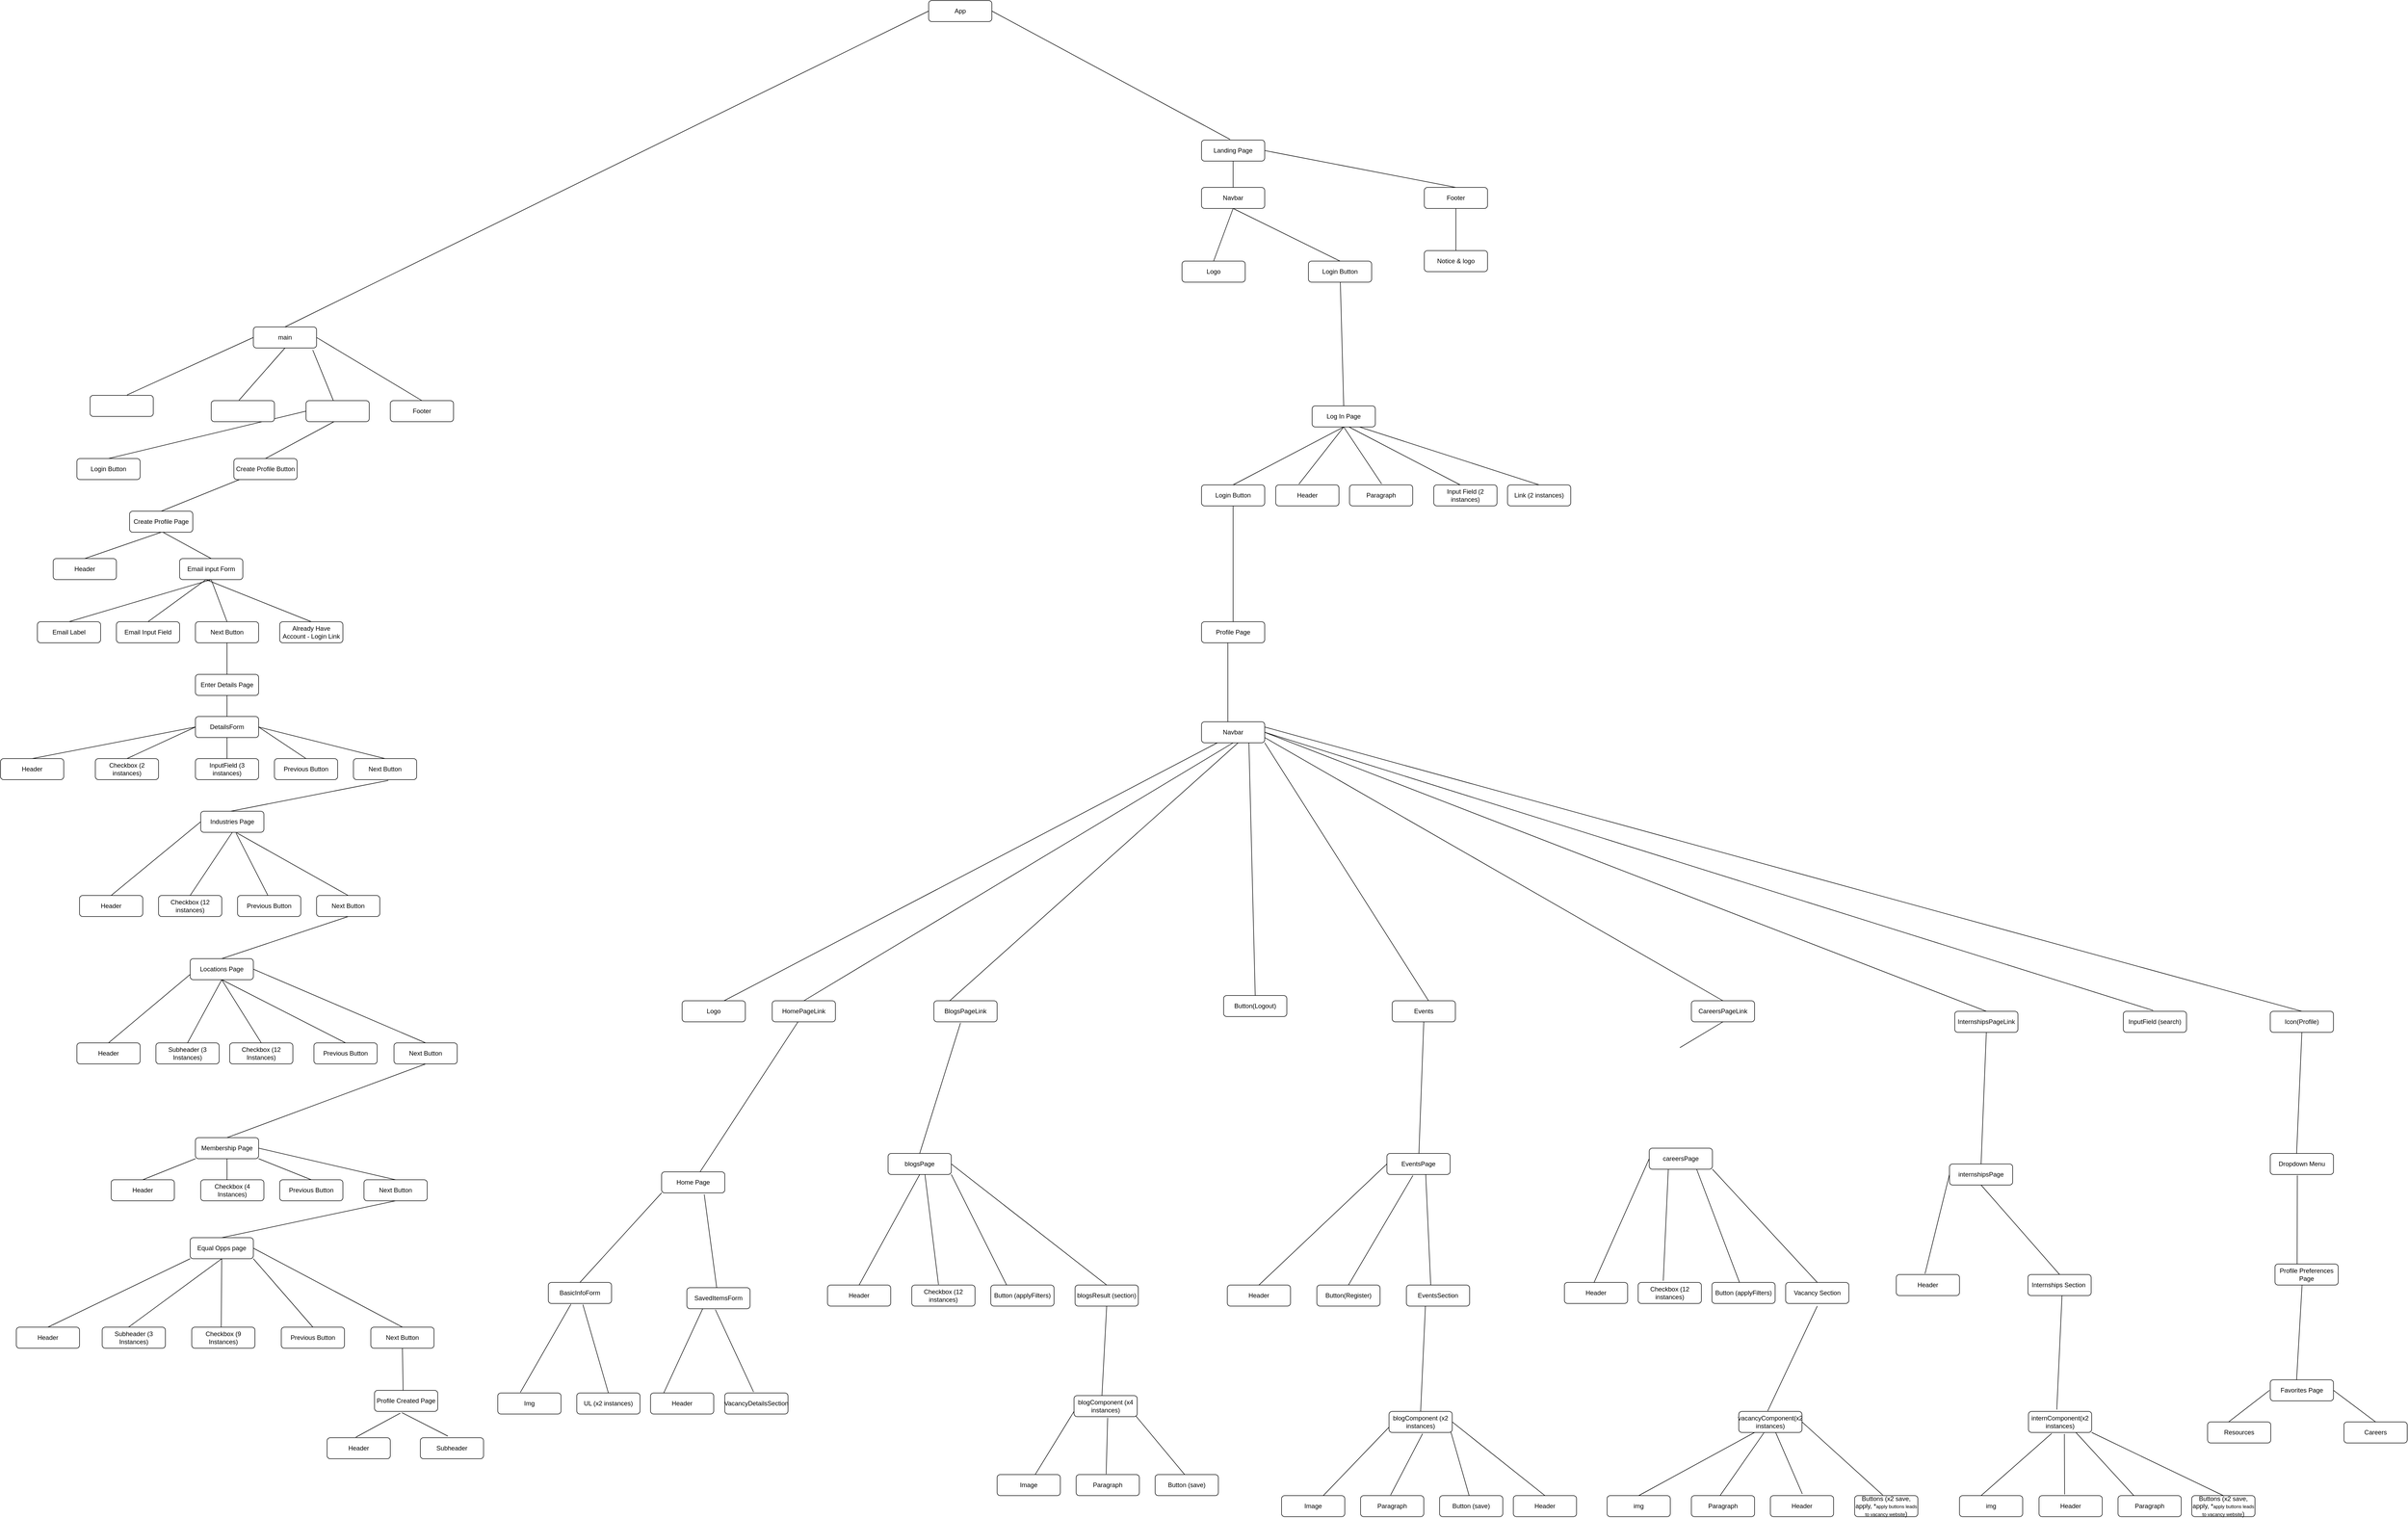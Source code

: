 <mxfile>
    <diagram id="VIl5O7qwyzErXvZalzum" name="Page-1">
        <mxGraphModel dx="9870" dy="5050" grid="1" gridSize="10" guides="1" tooltips="1" connect="1" arrows="1" fold="1" page="1" pageScale="1" pageWidth="4681" pageHeight="3300" math="0" shadow="0">
            <root>
                <mxCell id="0"/>
                <mxCell id="1" parent="0"/>
                <mxCell id="2" value="App" style="rounded=1;whiteSpace=wrap;html=1;" parent="1" vertex="1">
                    <mxGeometry x="1852" y="70" width="120" height="40" as="geometry"/>
                </mxCell>
                <mxCell id="4" value="Landing Page" style="rounded=1;whiteSpace=wrap;html=1;" parent="1" vertex="1">
                    <mxGeometry x="2370" y="335" width="120" height="40" as="geometry"/>
                </mxCell>
                <mxCell id="5" value="Navbar" style="rounded=1;whiteSpace=wrap;html=1;" parent="1" vertex="1">
                    <mxGeometry x="2370" y="425" width="120" height="40" as="geometry"/>
                </mxCell>
                <mxCell id="6" value="Logo" style="rounded=1;whiteSpace=wrap;html=1;" parent="1" vertex="1">
                    <mxGeometry x="2333" y="565" width="120" height="40" as="geometry"/>
                </mxCell>
                <mxCell id="7" value="Login Button" style="rounded=1;whiteSpace=wrap;html=1;" parent="1" vertex="1">
                    <mxGeometry x="2573" y="565" width="120" height="40" as="geometry"/>
                </mxCell>
                <mxCell id="8" value="main" style="rounded=1;whiteSpace=wrap;html=1;" parent="1" vertex="1">
                    <mxGeometry x="570" y="690" width="120" height="40" as="geometry"/>
                </mxCell>
                <mxCell id="13" value="Login Button" style="rounded=1;whiteSpace=wrap;html=1;" parent="1" vertex="1">
                    <mxGeometry x="235" y="940" width="120" height="40" as="geometry"/>
                </mxCell>
                <mxCell id="14" value="Create Profile Button" style="rounded=1;whiteSpace=wrap;html=1;" parent="1" vertex="1">
                    <mxGeometry x="533" y="940" width="120" height="40" as="geometry"/>
                </mxCell>
                <mxCell id="15" value="Footer" style="rounded=1;whiteSpace=wrap;html=1;" parent="1" vertex="1">
                    <mxGeometry x="2793" y="425" width="120" height="40" as="geometry"/>
                </mxCell>
                <mxCell id="16" value="Notice &amp;amp; logo" style="rounded=1;whiteSpace=wrap;html=1;" parent="1" vertex="1">
                    <mxGeometry x="2793" y="545" width="120" height="40" as="geometry"/>
                </mxCell>
                <mxCell id="18" value="Create Profile Page" style="rounded=1;whiteSpace=wrap;html=1;" parent="1" vertex="1">
                    <mxGeometry x="335" y="1040" width="120" height="40" as="geometry"/>
                </mxCell>
                <mxCell id="19" value="Header" style="rounded=1;whiteSpace=wrap;html=1;" parent="1" vertex="1">
                    <mxGeometry x="190" y="1130" width="120" height="40" as="geometry"/>
                </mxCell>
                <mxCell id="20" value="Email input Form" style="rounded=1;whiteSpace=wrap;html=1;" parent="1" vertex="1">
                    <mxGeometry x="430" y="1130" width="120" height="40" as="geometry"/>
                </mxCell>
                <mxCell id="21" value="Email Label" style="rounded=1;whiteSpace=wrap;html=1;" parent="1" vertex="1">
                    <mxGeometry x="160" y="1250" width="120" height="40" as="geometry"/>
                </mxCell>
                <mxCell id="22" value="Email Input Field" style="rounded=1;whiteSpace=wrap;html=1;" parent="1" vertex="1">
                    <mxGeometry x="310" y="1250" width="120" height="40" as="geometry"/>
                </mxCell>
                <mxCell id="23" value="Next Button" style="rounded=1;whiteSpace=wrap;html=1;" parent="1" vertex="1">
                    <mxGeometry x="460" y="1250" width="120" height="40" as="geometry"/>
                </mxCell>
                <mxCell id="24" value="Enter Details Page" style="rounded=1;whiteSpace=wrap;html=1;" parent="1" vertex="1">
                    <mxGeometry x="460" y="1350" width="120" height="40" as="geometry"/>
                </mxCell>
                <mxCell id="25" value="Header" style="rounded=1;whiteSpace=wrap;html=1;" parent="1" vertex="1">
                    <mxGeometry x="90" y="1510" width="120" height="40" as="geometry"/>
                </mxCell>
                <mxCell id="26" value="DetailsForm" style="rounded=1;whiteSpace=wrap;html=1;" parent="1" vertex="1">
                    <mxGeometry x="460" y="1430" width="120" height="40" as="geometry"/>
                </mxCell>
                <mxCell id="28" value="" style="endArrow=none;html=1;entryX=0.5;entryY=1;entryDx=0;entryDy=0;exitX=0.5;exitY=0;exitDx=0;exitDy=0;" parent="1" source="5" target="4" edge="1">
                    <mxGeometry width="50" height="50" relative="1" as="geometry">
                        <mxPoint x="2443" y="455" as="sourcePoint"/>
                        <mxPoint x="2493" y="405" as="targetPoint"/>
                    </mxGeometry>
                </mxCell>
                <mxCell id="29" value="" style="endArrow=none;html=1;entryX=0;entryY=0.5;entryDx=0;entryDy=0;exitX=0.5;exitY=0;exitDx=0;exitDy=0;" parent="1" source="8" target="2" edge="1">
                    <mxGeometry width="50" height="50" relative="1" as="geometry">
                        <mxPoint x="1140" y="1090" as="sourcePoint"/>
                        <mxPoint x="1154" y="900" as="targetPoint"/>
                    </mxGeometry>
                </mxCell>
                <mxCell id="30" value="" style="endArrow=none;html=1;entryX=1;entryY=0.5;entryDx=0;entryDy=0;exitX=0.5;exitY=0;exitDx=0;exitDy=0;" parent="1" source="15" target="4" edge="1">
                    <mxGeometry width="50" height="50" relative="1" as="geometry">
                        <mxPoint x="2453" y="555" as="sourcePoint"/>
                        <mxPoint x="2503" y="505" as="targetPoint"/>
                    </mxGeometry>
                </mxCell>
                <mxCell id="31" value="" style="endArrow=none;html=1;entryX=0;entryY=0.5;entryDx=0;entryDy=0;exitX=0.586;exitY=-0.021;exitDx=0;exitDy=0;exitPerimeter=0;" parent="1" source="128" target="8" edge="1">
                    <mxGeometry width="50" height="50" relative="1" as="geometry">
                        <mxPoint x="497.5" y="840" as="sourcePoint"/>
                        <mxPoint x="1000" y="790" as="targetPoint"/>
                    </mxGeometry>
                </mxCell>
                <mxCell id="32" value="" style="endArrow=none;html=1;entryX=0.5;entryY=1;entryDx=0;entryDy=0;exitX=0.44;exitY=-0.019;exitDx=0;exitDy=0;exitPerimeter=0;" parent="1" source="127" target="8" edge="1">
                    <mxGeometry width="50" height="50" relative="1" as="geometry">
                        <mxPoint x="620.005" y="810" as="sourcePoint"/>
                        <mxPoint x="1000" y="790" as="targetPoint"/>
                    </mxGeometry>
                </mxCell>
                <mxCell id="33" value="" style="endArrow=none;html=1;entryX=0.94;entryY=1.097;entryDx=0;entryDy=0;entryPerimeter=0;" parent="1" source="125" target="8" edge="1">
                    <mxGeometry width="50" height="50" relative="1" as="geometry">
                        <mxPoint x="794.9" y="806.9" as="sourcePoint"/>
                        <mxPoint x="840" y="760" as="targetPoint"/>
                    </mxGeometry>
                </mxCell>
                <mxCell id="34" value="" style="endArrow=none;html=1;entryX=0.5;entryY=1;entryDx=0;entryDy=0;exitX=0.5;exitY=0;exitDx=0;exitDy=0;" parent="1" source="6" target="5" edge="1">
                    <mxGeometry width="50" height="50" relative="1" as="geometry">
                        <mxPoint x="2403" y="715" as="sourcePoint"/>
                        <mxPoint x="2453" y="665" as="targetPoint"/>
                    </mxGeometry>
                </mxCell>
                <mxCell id="36" value="" style="endArrow=none;html=1;entryX=0.5;entryY=1;entryDx=0;entryDy=0;exitX=0.5;exitY=0;exitDx=0;exitDy=0;" parent="1" source="7" target="5" edge="1">
                    <mxGeometry width="50" height="50" relative="1" as="geometry">
                        <mxPoint x="2403" y="715" as="sourcePoint"/>
                        <mxPoint x="2453" y="665" as="targetPoint"/>
                    </mxGeometry>
                </mxCell>
                <mxCell id="37" value="" style="endArrow=none;html=1;exitX=0.5;exitY=1;exitDx=0;exitDy=0;entryX=0.5;entryY=0;entryDx=0;entryDy=0;" parent="1" source="15" target="16" edge="1">
                    <mxGeometry width="50" height="50" relative="1" as="geometry">
                        <mxPoint x="2853" y="605" as="sourcePoint"/>
                        <mxPoint x="2843" y="535" as="targetPoint"/>
                    </mxGeometry>
                </mxCell>
                <mxCell id="39" value="" style="endArrow=none;html=1;exitX=0.5;exitY=0;exitDx=0;exitDy=0;entryX=0;entryY=0.5;entryDx=0;entryDy=0;" parent="1" source="13" target="125" edge="1">
                    <mxGeometry width="50" height="50" relative="1" as="geometry">
                        <mxPoint x="650" y="980" as="sourcePoint"/>
                        <mxPoint x="773" y="830" as="targetPoint"/>
                    </mxGeometry>
                </mxCell>
                <mxCell id="40" value="" style="endArrow=none;html=1;exitX=0.5;exitY=0;exitDx=0;exitDy=0;entryX=0.442;entryY=1;entryDx=0;entryDy=0;entryPerimeter=0;" parent="1" source="14" target="125" edge="1">
                    <mxGeometry width="50" height="50" relative="1" as="geometry">
                        <mxPoint x="650" y="980" as="sourcePoint"/>
                        <mxPoint x="823" y="880" as="targetPoint"/>
                    </mxGeometry>
                </mxCell>
                <mxCell id="41" value="" style="endArrow=none;html=1;exitX=0.5;exitY=0;exitDx=0;exitDy=0;" parent="1" source="18" target="14" edge="1">
                    <mxGeometry width="50" height="50" relative="1" as="geometry">
                        <mxPoint x="470" y="1140" as="sourcePoint"/>
                        <mxPoint x="520" y="1090" as="targetPoint"/>
                    </mxGeometry>
                </mxCell>
                <mxCell id="42" value="" style="endArrow=none;html=1;exitX=0.5;exitY=0;exitDx=0;exitDy=0;entryX=0.5;entryY=1;entryDx=0;entryDy=0;" parent="1" source="19" target="18" edge="1">
                    <mxGeometry width="50" height="50" relative="1" as="geometry">
                        <mxPoint x="340" y="1110" as="sourcePoint"/>
                        <mxPoint x="390" y="1060" as="targetPoint"/>
                    </mxGeometry>
                </mxCell>
                <mxCell id="43" value="" style="endArrow=none;html=1;exitX=0.5;exitY=0;exitDx=0;exitDy=0;entryX=0.529;entryY=1.002;entryDx=0;entryDy=0;entryPerimeter=0;" parent="1" source="20" target="18" edge="1">
                    <mxGeometry width="50" height="50" relative="1" as="geometry">
                        <mxPoint x="340" y="1110" as="sourcePoint"/>
                        <mxPoint x="350" y="1060" as="targetPoint"/>
                    </mxGeometry>
                </mxCell>
                <mxCell id="44" value="" style="endArrow=none;html=1;exitX=0.5;exitY=0;exitDx=0;exitDy=0;entryX=0.5;entryY=1;entryDx=0;entryDy=0;" parent="1" source="21" target="20" edge="1">
                    <mxGeometry width="50" height="50" relative="1" as="geometry">
                        <mxPoint x="360" y="1280" as="sourcePoint"/>
                        <mxPoint x="410" y="1230" as="targetPoint"/>
                    </mxGeometry>
                </mxCell>
                <mxCell id="45" value="" style="endArrow=none;html=1;exitX=0.5;exitY=0;exitDx=0;exitDy=0;" parent="1" source="22" edge="1">
                    <mxGeometry width="50" height="50" relative="1" as="geometry">
                        <mxPoint x="360" y="1280" as="sourcePoint"/>
                        <mxPoint x="480" y="1170" as="targetPoint"/>
                    </mxGeometry>
                </mxCell>
                <mxCell id="46" value="" style="endArrow=none;html=1;entryX=0.5;entryY=1;entryDx=0;entryDy=0;exitX=0.5;exitY=0;exitDx=0;exitDy=0;" parent="1" source="23" target="20" edge="1">
                    <mxGeometry width="50" height="50" relative="1" as="geometry">
                        <mxPoint x="360" y="1280" as="sourcePoint"/>
                        <mxPoint x="410" y="1230" as="targetPoint"/>
                    </mxGeometry>
                </mxCell>
                <mxCell id="47" value="Already Have Account - Login Link" style="rounded=1;whiteSpace=wrap;html=1;" parent="1" vertex="1">
                    <mxGeometry x="620" y="1250" width="120" height="40" as="geometry"/>
                </mxCell>
                <mxCell id="48" value="" style="endArrow=none;html=1;entryX=0.5;entryY=0;entryDx=0;entryDy=0;" parent="1" target="47" edge="1">
                    <mxGeometry width="50" height="50" relative="1" as="geometry">
                        <mxPoint x="480" y="1170" as="sourcePoint"/>
                        <mxPoint x="590" y="1240" as="targetPoint"/>
                    </mxGeometry>
                </mxCell>
                <mxCell id="49" value="" style="endArrow=none;html=1;exitX=0.5;exitY=1;exitDx=0;exitDy=0;" parent="1" source="23" target="24" edge="1">
                    <mxGeometry width="50" height="50" relative="1" as="geometry">
                        <mxPoint x="500" y="1280" as="sourcePoint"/>
                        <mxPoint x="550" y="1230" as="targetPoint"/>
                    </mxGeometry>
                </mxCell>
                <mxCell id="50" value="" style="endArrow=none;html=1;exitX=0.5;exitY=1;exitDx=0;exitDy=0;" parent="1" source="24" target="26" edge="1">
                    <mxGeometry width="50" height="50" relative="1" as="geometry">
                        <mxPoint x="530" y="1360" as="sourcePoint"/>
                        <mxPoint x="580" y="1310" as="targetPoint"/>
                    </mxGeometry>
                </mxCell>
                <mxCell id="51" value="" style="endArrow=none;html=1;exitX=0.5;exitY=0;exitDx=0;exitDy=0;entryX=0;entryY=0.5;entryDx=0;entryDy=0;" parent="1" source="25" target="26" edge="1">
                    <mxGeometry width="50" height="50" relative="1" as="geometry">
                        <mxPoint x="390" y="1420" as="sourcePoint"/>
                        <mxPoint x="440" y="1370" as="targetPoint"/>
                    </mxGeometry>
                </mxCell>
                <mxCell id="53" value="InputField (3 instances)" style="rounded=1;whiteSpace=wrap;html=1;" parent="1" vertex="1">
                    <mxGeometry x="460" y="1510" width="120" height="40" as="geometry"/>
                </mxCell>
                <mxCell id="54" value="Checkbox (2 instances)" style="rounded=1;whiteSpace=wrap;html=1;" parent="1" vertex="1">
                    <mxGeometry x="270" y="1510" width="120" height="40" as="geometry"/>
                </mxCell>
                <mxCell id="55" value="Previous Button" style="rounded=1;whiteSpace=wrap;html=1;" parent="1" vertex="1">
                    <mxGeometry x="610" y="1510" width="120" height="40" as="geometry"/>
                </mxCell>
                <mxCell id="56" value="Next Button" style="rounded=1;whiteSpace=wrap;html=1;" parent="1" vertex="1">
                    <mxGeometry x="760" y="1510" width="120" height="40" as="geometry"/>
                </mxCell>
                <mxCell id="57" value="" style="endArrow=none;html=1;exitX=0.5;exitY=0;exitDx=0;exitDy=0;entryX=0;entryY=0.5;entryDx=0;entryDy=0;" parent="1" source="54" target="26" edge="1">
                    <mxGeometry width="50" height="50" relative="1" as="geometry">
                        <mxPoint x="460" y="1490" as="sourcePoint"/>
                        <mxPoint x="510" y="1440" as="targetPoint"/>
                    </mxGeometry>
                </mxCell>
                <mxCell id="58" value="" style="endArrow=none;html=1;entryX=0.5;entryY=1;entryDx=0;entryDy=0;" parent="1" source="53" target="26" edge="1">
                    <mxGeometry width="50" height="50" relative="1" as="geometry">
                        <mxPoint x="460" y="1490" as="sourcePoint"/>
                        <mxPoint x="510" y="1440" as="targetPoint"/>
                    </mxGeometry>
                </mxCell>
                <mxCell id="60" value="" style="endArrow=none;html=1;exitX=1;exitY=0.5;exitDx=0;exitDy=0;entryX=0.5;entryY=0;entryDx=0;entryDy=0;" parent="1" source="26" target="55" edge="1">
                    <mxGeometry width="50" height="50" relative="1" as="geometry">
                        <mxPoint x="650" y="1440" as="sourcePoint"/>
                        <mxPoint x="700" y="1390" as="targetPoint"/>
                    </mxGeometry>
                </mxCell>
                <mxCell id="61" value="" style="endArrow=none;html=1;exitX=1;exitY=0.5;exitDx=0;exitDy=0;entryX=0.5;entryY=0;entryDx=0;entryDy=0;" parent="1" source="26" target="56" edge="1">
                    <mxGeometry width="50" height="50" relative="1" as="geometry">
                        <mxPoint x="650" y="1440" as="sourcePoint"/>
                        <mxPoint x="700" y="1390" as="targetPoint"/>
                    </mxGeometry>
                </mxCell>
                <mxCell id="63" value="Industries Page" style="rounded=1;whiteSpace=wrap;html=1;" parent="1" vertex="1">
                    <mxGeometry x="470" y="1610" width="120" height="40" as="geometry"/>
                </mxCell>
                <mxCell id="64" value="Checkbox (12 instances)" style="rounded=1;whiteSpace=wrap;html=1;" parent="1" vertex="1">
                    <mxGeometry x="390" y="1770" width="120" height="40" as="geometry"/>
                </mxCell>
                <mxCell id="65" value="Next Button" style="rounded=1;whiteSpace=wrap;html=1;" parent="1" vertex="1">
                    <mxGeometry x="690" y="1770" width="120" height="40" as="geometry"/>
                </mxCell>
                <mxCell id="66" value="Previous Button" style="rounded=1;whiteSpace=wrap;html=1;" parent="1" vertex="1">
                    <mxGeometry x="540" y="1770" width="120" height="40" as="geometry"/>
                </mxCell>
                <mxCell id="67" value="" style="endArrow=none;html=1;entryX=0.551;entryY=1.037;entryDx=0;entryDy=0;entryPerimeter=0;exitX=0.474;exitY=-0.001;exitDx=0;exitDy=0;exitPerimeter=0;" parent="1" source="63" target="56" edge="1">
                    <mxGeometry width="50" height="50" relative="1" as="geometry">
                        <mxPoint x="826" y="1640" as="sourcePoint"/>
                        <mxPoint x="780" y="1570" as="targetPoint"/>
                    </mxGeometry>
                </mxCell>
                <mxCell id="68" value="" style="endArrow=none;html=1;exitX=0.5;exitY=0;exitDx=0;exitDy=0;entryX=0.5;entryY=1;entryDx=0;entryDy=0;" parent="1" source="64" target="63" edge="1">
                    <mxGeometry width="50" height="50" relative="1" as="geometry">
                        <mxPoint x="760" y="1630" as="sourcePoint"/>
                        <mxPoint x="810" y="1580" as="targetPoint"/>
                    </mxGeometry>
                </mxCell>
                <mxCell id="69" value="" style="endArrow=none;html=1;exitX=0.478;exitY=-0.012;exitDx=0;exitDy=0;exitPerimeter=0;entryX=0.557;entryY=1.02;entryDx=0;entryDy=0;entryPerimeter=0;" parent="1" source="66" target="63" edge="1">
                    <mxGeometry width="50" height="50" relative="1" as="geometry">
                        <mxPoint x="840" y="1710" as="sourcePoint"/>
                        <mxPoint x="890" y="1660" as="targetPoint"/>
                    </mxGeometry>
                </mxCell>
                <mxCell id="70" value="" style="endArrow=none;html=1;entryX=0.569;entryY=1.023;entryDx=0;entryDy=0;exitX=0.5;exitY=0;exitDx=0;exitDy=0;entryPerimeter=0;" parent="1" source="65" target="63" edge="1">
                    <mxGeometry width="50" height="50" relative="1" as="geometry">
                        <mxPoint x="840" y="1710" as="sourcePoint"/>
                        <mxPoint x="890" y="1660" as="targetPoint"/>
                    </mxGeometry>
                </mxCell>
                <mxCell id="71" value="Header" style="rounded=1;whiteSpace=wrap;html=1;" parent="1" vertex="1">
                    <mxGeometry x="240" y="1770" width="120" height="40" as="geometry"/>
                </mxCell>
                <mxCell id="72" value="" style="endArrow=none;html=1;exitX=0.5;exitY=0;exitDx=0;exitDy=0;entryX=0;entryY=0.5;entryDx=0;entryDy=0;" parent="1" source="71" target="63" edge="1">
                    <mxGeometry width="50" height="50" relative="1" as="geometry">
                        <mxPoint x="630" y="1800" as="sourcePoint"/>
                        <mxPoint x="680" y="1750" as="targetPoint"/>
                    </mxGeometry>
                </mxCell>
                <mxCell id="73" value="Header" style="rounded=1;whiteSpace=wrap;html=1;" parent="1" vertex="1">
                    <mxGeometry x="235" y="2050" width="120" height="40" as="geometry"/>
                </mxCell>
                <mxCell id="74" value="Subheader (3 Instances)" style="rounded=1;whiteSpace=wrap;html=1;" parent="1" vertex="1">
                    <mxGeometry x="385" y="2050" width="120" height="40" as="geometry"/>
                </mxCell>
                <mxCell id="75" value="Checkbox (12 Instances)" style="rounded=1;whiteSpace=wrap;html=1;" parent="1" vertex="1">
                    <mxGeometry x="525" y="2050" width="120" height="40" as="geometry"/>
                </mxCell>
                <mxCell id="77" value="Previous Button" style="rounded=1;whiteSpace=wrap;html=1;" parent="1" vertex="1">
                    <mxGeometry x="685" y="2050" width="120" height="40" as="geometry"/>
                </mxCell>
                <mxCell id="78" value="Next Button" style="rounded=1;whiteSpace=wrap;html=1;" parent="1" vertex="1">
                    <mxGeometry x="837" y="2050" width="120" height="40" as="geometry"/>
                </mxCell>
                <mxCell id="79" value="" style="endArrow=none;html=1;entryX=0;entryY=0.75;entryDx=0;entryDy=0;exitX=0.5;exitY=0;exitDx=0;exitDy=0;" parent="1" source="73" target="84" edge="1">
                    <mxGeometry width="50" height="50" relative="1" as="geometry">
                        <mxPoint x="655" y="1870" as="sourcePoint"/>
                        <mxPoint x="705" y="1820" as="targetPoint"/>
                    </mxGeometry>
                </mxCell>
                <mxCell id="84" value="Locations Page" style="rounded=1;whiteSpace=wrap;html=1;" parent="1" vertex="1">
                    <mxGeometry x="450" y="1890" width="120" height="40" as="geometry"/>
                </mxCell>
                <mxCell id="86" value="" style="endArrow=none;html=1;entryX=0.5;entryY=1;entryDx=0;entryDy=0;exitX=0.5;exitY=0;exitDx=0;exitDy=0;" parent="1" source="84" target="65" edge="1">
                    <mxGeometry width="50" height="50" relative="1" as="geometry">
                        <mxPoint x="600" y="1760" as="sourcePoint"/>
                        <mxPoint x="650" y="1710" as="targetPoint"/>
                    </mxGeometry>
                </mxCell>
                <mxCell id="87" value="" style="endArrow=none;html=1;entryX=0.5;entryY=1;entryDx=0;entryDy=0;exitX=0.5;exitY=0;exitDx=0;exitDy=0;" parent="1" source="74" target="84" edge="1">
                    <mxGeometry width="50" height="50" relative="1" as="geometry">
                        <mxPoint x="460" y="2040" as="sourcePoint"/>
                        <mxPoint x="510" y="1990" as="targetPoint"/>
                    </mxGeometry>
                </mxCell>
                <mxCell id="88" value="" style="endArrow=none;html=1;entryX=0.5;entryY=1;entryDx=0;entryDy=0;exitX=0.5;exitY=0;exitDx=0;exitDy=0;" parent="1" source="75" target="84" edge="1">
                    <mxGeometry width="50" height="50" relative="1" as="geometry">
                        <mxPoint x="460" y="2040" as="sourcePoint"/>
                        <mxPoint x="510" y="1990" as="targetPoint"/>
                    </mxGeometry>
                </mxCell>
                <mxCell id="89" value="" style="endArrow=none;html=1;entryX=0.5;entryY=1;entryDx=0;entryDy=0;exitX=0.5;exitY=0;exitDx=0;exitDy=0;" parent="1" source="77" target="84" edge="1">
                    <mxGeometry width="50" height="50" relative="1" as="geometry">
                        <mxPoint x="660" y="2030" as="sourcePoint"/>
                        <mxPoint x="710" y="1980" as="targetPoint"/>
                    </mxGeometry>
                </mxCell>
                <mxCell id="90" value="" style="endArrow=none;html=1;entryX=1;entryY=0.5;entryDx=0;entryDy=0;exitX=0.5;exitY=0;exitDx=0;exitDy=0;" parent="1" source="78" target="84" edge="1">
                    <mxGeometry width="50" height="50" relative="1" as="geometry">
                        <mxPoint x="660" y="2030" as="sourcePoint"/>
                        <mxPoint x="710" y="1980" as="targetPoint"/>
                    </mxGeometry>
                </mxCell>
                <mxCell id="91" value="Membership Page" style="rounded=1;whiteSpace=wrap;html=1;" parent="1" vertex="1">
                    <mxGeometry x="460" y="2230" width="120" height="40" as="geometry"/>
                </mxCell>
                <mxCell id="92" value="Header" style="rounded=1;whiteSpace=wrap;html=1;" parent="1" vertex="1">
                    <mxGeometry x="300" y="2310" width="120" height="40" as="geometry"/>
                </mxCell>
                <mxCell id="93" value="Checkbox (4 Instances)" style="rounded=1;whiteSpace=wrap;html=1;" parent="1" vertex="1">
                    <mxGeometry x="470" y="2310" width="120" height="40" as="geometry"/>
                </mxCell>
                <mxCell id="94" value="Next Button" style="rounded=1;whiteSpace=wrap;html=1;" parent="1" vertex="1">
                    <mxGeometry x="780" y="2310" width="120" height="40" as="geometry"/>
                </mxCell>
                <mxCell id="95" value="Previous Button" style="rounded=1;whiteSpace=wrap;html=1;" parent="1" vertex="1">
                    <mxGeometry x="620" y="2310" width="120" height="40" as="geometry"/>
                </mxCell>
                <mxCell id="96" value="" style="endArrow=none;html=1;entryX=0.5;entryY=1;entryDx=0;entryDy=0;exitX=0.5;exitY=0;exitDx=0;exitDy=0;" parent="1" source="91" target="78" edge="1">
                    <mxGeometry width="50" height="50" relative="1" as="geometry">
                        <mxPoint x="450" y="2190" as="sourcePoint"/>
                        <mxPoint x="500" y="2140" as="targetPoint"/>
                    </mxGeometry>
                </mxCell>
                <mxCell id="97" value="" style="endArrow=none;html=1;entryX=0.5;entryY=0;entryDx=0;entryDy=0;exitX=0;exitY=1;exitDx=0;exitDy=0;" parent="1" source="91" target="92" edge="1">
                    <mxGeometry width="50" height="50" relative="1" as="geometry">
                        <mxPoint x="510" y="2250" as="sourcePoint"/>
                        <mxPoint x="560" y="2200" as="targetPoint"/>
                    </mxGeometry>
                </mxCell>
                <mxCell id="98" value="" style="endArrow=none;html=1;entryX=0.417;entryY=0;entryDx=0;entryDy=0;exitX=0.5;exitY=1;exitDx=0;exitDy=0;entryPerimeter=0;" parent="1" source="91" target="93" edge="1">
                    <mxGeometry width="50" height="50" relative="1" as="geometry">
                        <mxPoint x="510" y="2250" as="sourcePoint"/>
                        <mxPoint x="560" y="2200" as="targetPoint"/>
                    </mxGeometry>
                </mxCell>
                <mxCell id="99" value="" style="endArrow=none;html=1;entryX=1;entryY=1;entryDx=0;entryDy=0;exitX=0.5;exitY=0;exitDx=0;exitDy=0;" parent="1" source="95" target="91" edge="1">
                    <mxGeometry width="50" height="50" relative="1" as="geometry">
                        <mxPoint x="590" y="2320" as="sourcePoint"/>
                        <mxPoint x="640" y="2270" as="targetPoint"/>
                    </mxGeometry>
                </mxCell>
                <mxCell id="100" value="" style="endArrow=none;html=1;entryX=1;entryY=0.5;entryDx=0;entryDy=0;exitX=0.5;exitY=0;exitDx=0;exitDy=0;" parent="1" source="94" target="91" edge="1">
                    <mxGeometry width="50" height="50" relative="1" as="geometry">
                        <mxPoint x="730" y="2330" as="sourcePoint"/>
                        <mxPoint x="780" y="2280" as="targetPoint"/>
                    </mxGeometry>
                </mxCell>
                <mxCell id="101" value="Equal Opps page" style="rounded=1;whiteSpace=wrap;html=1;" parent="1" vertex="1">
                    <mxGeometry x="450" y="2420" width="120" height="40" as="geometry"/>
                </mxCell>
                <mxCell id="102" value="Header" style="rounded=1;whiteSpace=wrap;html=1;" parent="1" vertex="1">
                    <mxGeometry x="120" y="2590" width="120" height="40" as="geometry"/>
                </mxCell>
                <mxCell id="103" value="Subheader (3 Instances)" style="rounded=1;whiteSpace=wrap;html=1;" parent="1" vertex="1">
                    <mxGeometry x="283" y="2590" width="120" height="40" as="geometry"/>
                </mxCell>
                <mxCell id="104" value="Checkbox (9 Instances)" style="rounded=1;whiteSpace=wrap;html=1;" parent="1" vertex="1">
                    <mxGeometry x="453" y="2590" width="120" height="40" as="geometry"/>
                </mxCell>
                <mxCell id="105" value="Previous Button" style="rounded=1;whiteSpace=wrap;html=1;" parent="1" vertex="1">
                    <mxGeometry x="623" y="2590" width="120" height="40" as="geometry"/>
                </mxCell>
                <mxCell id="106" value="Next Button" style="rounded=1;whiteSpace=wrap;html=1;" parent="1" vertex="1">
                    <mxGeometry x="793" y="2590" width="120" height="40" as="geometry"/>
                </mxCell>
                <mxCell id="107" value="" style="endArrow=none;html=1;entryX=0.5;entryY=1;entryDx=0;entryDy=0;exitX=0.5;exitY=0;exitDx=0;exitDy=0;" parent="1" source="101" target="94" edge="1">
                    <mxGeometry width="50" height="50" relative="1" as="geometry">
                        <mxPoint x="550" y="2450" as="sourcePoint"/>
                        <mxPoint x="600" y="2400" as="targetPoint"/>
                    </mxGeometry>
                </mxCell>
                <mxCell id="108" value="" style="endArrow=none;html=1;exitX=0;exitY=1;exitDx=0;exitDy=0;entryX=0.5;entryY=0;entryDx=0;entryDy=0;" parent="1" source="101" target="102" edge="1">
                    <mxGeometry width="50" height="50" relative="1" as="geometry">
                        <mxPoint x="550" y="2450" as="sourcePoint"/>
                        <mxPoint x="600" y="2400" as="targetPoint"/>
                    </mxGeometry>
                </mxCell>
                <mxCell id="109" value="" style="endArrow=none;html=1;exitX=0.5;exitY=1;exitDx=0;exitDy=0;entryX=0.417;entryY=0;entryDx=0;entryDy=0;entryPerimeter=0;" parent="1" source="101" target="103" edge="1">
                    <mxGeometry width="50" height="50" relative="1" as="geometry">
                        <mxPoint x="550" y="2450" as="sourcePoint"/>
                        <mxPoint x="510" y="2510" as="targetPoint"/>
                    </mxGeometry>
                </mxCell>
                <mxCell id="110" value="" style="endArrow=none;html=1;exitX=0.467;exitY=-0.004;exitDx=0;exitDy=0;exitPerimeter=0;" parent="1" source="104" target="101" edge="1">
                    <mxGeometry width="50" height="50" relative="1" as="geometry">
                        <mxPoint x="630" y="2510" as="sourcePoint"/>
                        <mxPoint x="680" y="2460" as="targetPoint"/>
                    </mxGeometry>
                </mxCell>
                <mxCell id="111" value="" style="endArrow=none;html=1;entryX=1;entryY=1;entryDx=0;entryDy=0;exitX=0.5;exitY=0;exitDx=0;exitDy=0;" parent="1" source="105" target="101" edge="1">
                    <mxGeometry width="50" height="50" relative="1" as="geometry">
                        <mxPoint x="630" y="2510" as="sourcePoint"/>
                        <mxPoint x="680" y="2460" as="targetPoint"/>
                    </mxGeometry>
                </mxCell>
                <mxCell id="112" value="" style="endArrow=none;html=1;exitX=1;exitY=0.5;exitDx=0;exitDy=0;entryX=0.5;entryY=0;entryDx=0;entryDy=0;" parent="1" source="101" target="106" edge="1">
                    <mxGeometry width="50" height="50" relative="1" as="geometry">
                        <mxPoint x="740" y="2450" as="sourcePoint"/>
                        <mxPoint x="790" y="2400" as="targetPoint"/>
                    </mxGeometry>
                </mxCell>
                <mxCell id="114" value="Profile Created Page" style="rounded=1;whiteSpace=wrap;html=1;" parent="1" vertex="1">
                    <mxGeometry x="800" y="2710" width="120" height="40" as="geometry"/>
                </mxCell>
                <mxCell id="115" value="" style="endArrow=none;html=1;entryX=0.5;entryY=1;entryDx=0;entryDy=0;exitX=0.452;exitY=0.004;exitDx=0;exitDy=0;exitPerimeter=0;" parent="1" source="114" target="106" edge="1">
                    <mxGeometry width="50" height="50" relative="1" as="geometry">
                        <mxPoint x="760" y="2690" as="sourcePoint"/>
                        <mxPoint x="810" y="2640" as="targetPoint"/>
                    </mxGeometry>
                </mxCell>
                <mxCell id="116" value="Header" style="rounded=1;whiteSpace=wrap;html=1;" parent="1" vertex="1">
                    <mxGeometry x="710" y="2800" width="120" height="40" as="geometry"/>
                </mxCell>
                <mxCell id="117" value="Subheader" style="rounded=1;whiteSpace=wrap;html=1;" parent="1" vertex="1">
                    <mxGeometry x="887" y="2800" width="120" height="40" as="geometry"/>
                </mxCell>
                <mxCell id="118" value="" style="endArrow=none;html=1;entryX=0.455;entryY=-0.025;entryDx=0;entryDy=0;entryPerimeter=0;exitX=0.408;exitY=1.083;exitDx=0;exitDy=0;exitPerimeter=0;" parent="1" source="114" target="116" edge="1">
                    <mxGeometry width="50" height="50" relative="1" as="geometry">
                        <mxPoint x="840" y="2760" as="sourcePoint"/>
                        <mxPoint x="890" y="2710" as="targetPoint"/>
                    </mxGeometry>
                </mxCell>
                <mxCell id="120" value="" style="endArrow=none;html=1;entryX=0.436;entryY=-0.075;entryDx=0;entryDy=0;entryPerimeter=0;exitX=0.433;exitY=1.058;exitDx=0;exitDy=0;exitPerimeter=0;" parent="1" source="114" target="117" edge="1">
                    <mxGeometry width="50" height="50" relative="1" as="geometry">
                        <mxPoint x="840" y="2760" as="sourcePoint"/>
                        <mxPoint x="890" y="2710" as="targetPoint"/>
                    </mxGeometry>
                </mxCell>
                <mxCell id="125" value="&lt;span style=&quot;color: rgb(255, 255, 255);&quot;&gt;Call to Action Buttons&lt;/span&gt;" style="rounded=1;whiteSpace=wrap;html=1;" parent="1" vertex="1">
                    <mxGeometry x="670" y="830" width="120" height="40" as="geometry"/>
                </mxCell>
                <mxCell id="127" value="&lt;span style=&quot;color: rgb(255, 255, 255);&quot;&gt;Subheader&lt;/span&gt;" style="rounded=1;whiteSpace=wrap;html=1;" parent="1" vertex="1">
                    <mxGeometry x="490" y="830" width="120" height="40" as="geometry"/>
                </mxCell>
                <mxCell id="128" value="&lt;span style=&quot;color: rgb(255, 255, 255);&quot;&gt;Header&lt;/span&gt;" style="rounded=1;whiteSpace=wrap;html=1;" parent="1" vertex="1">
                    <mxGeometry x="260" y="820" width="120" height="40" as="geometry"/>
                </mxCell>
                <mxCell id="130" value="Footer" style="rounded=1;whiteSpace=wrap;html=1;" parent="1" vertex="1">
                    <mxGeometry x="830" y="830" width="120" height="40" as="geometry"/>
                </mxCell>
                <mxCell id="131" value="" style="endArrow=none;html=1;exitX=1;exitY=0.5;exitDx=0;exitDy=0;entryX=0.5;entryY=0;entryDx=0;entryDy=0;" parent="1" source="8" target="130" edge="1">
                    <mxGeometry width="50" height="50" relative="1" as="geometry">
                        <mxPoint x="850" y="920" as="sourcePoint"/>
                        <mxPoint x="900" y="870" as="targetPoint"/>
                    </mxGeometry>
                </mxCell>
                <mxCell id="132" value="Log In Page" style="rounded=1;whiteSpace=wrap;html=1;" parent="1" vertex="1">
                    <mxGeometry x="2580" y="840" width="120" height="40" as="geometry"/>
                </mxCell>
                <mxCell id="133" value="Header" style="rounded=1;whiteSpace=wrap;html=1;" parent="1" vertex="1">
                    <mxGeometry x="2511" y="990" width="120" height="40" as="geometry"/>
                </mxCell>
                <mxCell id="134" value="" style="endArrow=none;html=1;exitX=0.367;exitY=-0.038;exitDx=0;exitDy=0;exitPerimeter=0;entryX=0.5;entryY=1;entryDx=0;entryDy=0;" parent="1" source="133" target="132" edge="1">
                    <mxGeometry width="50" height="50" relative="1" as="geometry">
                        <mxPoint x="2590" y="970" as="sourcePoint"/>
                        <mxPoint x="2640" y="920" as="targetPoint"/>
                    </mxGeometry>
                </mxCell>
                <mxCell id="135" value="Input Field (2 instances)" style="rounded=1;whiteSpace=wrap;html=1;" parent="1" vertex="1">
                    <mxGeometry x="2811" y="990" width="120" height="40" as="geometry"/>
                </mxCell>
                <mxCell id="136" value="" style="endArrow=none;html=1;exitX=0.583;exitY=1;exitDx=0;exitDy=0;exitPerimeter=0;entryX=0.417;entryY=0;entryDx=0;entryDy=0;entryPerimeter=0;" parent="1" source="132" target="135" edge="1">
                    <mxGeometry width="50" height="50" relative="1" as="geometry">
                        <mxPoint x="2590" y="970" as="sourcePoint"/>
                        <mxPoint x="2640" y="920" as="targetPoint"/>
                    </mxGeometry>
                </mxCell>
                <mxCell id="137" value="" style="endArrow=none;html=1;entryX=0.5;entryY=0;entryDx=0;entryDy=0;" parent="1" source="7" target="132" edge="1">
                    <mxGeometry width="50" height="50" relative="1" as="geometry">
                        <mxPoint x="2060" y="1320" as="sourcePoint"/>
                        <mxPoint x="2060" y="1200" as="targetPoint"/>
                    </mxGeometry>
                </mxCell>
                <mxCell id="138" value="Link (2 instances)" style="rounded=1;whiteSpace=wrap;html=1;" parent="1" vertex="1">
                    <mxGeometry x="2951" y="990" width="120" height="40" as="geometry"/>
                </mxCell>
                <mxCell id="139" value="" style="endArrow=none;html=1;exitX=0.75;exitY=1;exitDx=0;exitDy=0;entryX=0.5;entryY=0;entryDx=0;entryDy=0;" parent="1" source="132" target="138" edge="1">
                    <mxGeometry width="50" height="50" relative="1" as="geometry">
                        <mxPoint x="2830" y="1170" as="sourcePoint"/>
                        <mxPoint x="2880" y="1120" as="targetPoint"/>
                    </mxGeometry>
                </mxCell>
                <mxCell id="140" value="Login Button" style="rounded=1;whiteSpace=wrap;html=1;" parent="1" vertex="1">
                    <mxGeometry x="2370" y="990" width="120" height="40" as="geometry"/>
                </mxCell>
                <mxCell id="141" value="" style="endArrow=none;html=1;exitX=0.5;exitY=0;exitDx=0;exitDy=0;entryX=0.5;entryY=1;entryDx=0;entryDy=0;" parent="1" source="140" target="132" edge="1">
                    <mxGeometry width="50" height="50" relative="1" as="geometry">
                        <mxPoint x="2460" y="950" as="sourcePoint"/>
                        <mxPoint x="2510" y="900" as="targetPoint"/>
                    </mxGeometry>
                </mxCell>
                <mxCell id="142" value="Paragraph" style="rounded=1;whiteSpace=wrap;html=1;" parent="1" vertex="1">
                    <mxGeometry x="2651" y="990" width="120" height="40" as="geometry"/>
                </mxCell>
                <mxCell id="143" value="" style="endArrow=none;html=1;entryX=0.5;entryY=1;entryDx=0;entryDy=0;exitX=0.507;exitY=-0.05;exitDx=0;exitDy=0;exitPerimeter=0;" parent="1" source="142" target="132" edge="1">
                    <mxGeometry width="50" height="50" relative="1" as="geometry">
                        <mxPoint x="2460" y="950" as="sourcePoint"/>
                        <mxPoint x="2510" y="900" as="targetPoint"/>
                    </mxGeometry>
                </mxCell>
                <mxCell id="146" value="Logo" style="rounded=1;whiteSpace=wrap;html=1;" vertex="1" parent="1">
                    <mxGeometry x="1384" y="1970" width="120" height="40" as="geometry"/>
                </mxCell>
                <mxCell id="147" value="HomePageLink" style="rounded=1;whiteSpace=wrap;html=1;" vertex="1" parent="1">
                    <mxGeometry x="1555" y="1970" width="120" height="40" as="geometry"/>
                </mxCell>
                <mxCell id="148" value="BlogsPageLink" style="rounded=1;whiteSpace=wrap;html=1;" vertex="1" parent="1">
                    <mxGeometry x="1862" y="1970" width="120" height="40" as="geometry"/>
                </mxCell>
                <mxCell id="149" value="Button(Logout)" style="rounded=1;whiteSpace=wrap;html=1;" vertex="1" parent="1">
                    <mxGeometry x="2412" y="1960" width="120" height="40" as="geometry"/>
                </mxCell>
                <mxCell id="150" value="Events" style="rounded=1;whiteSpace=wrap;html=1;" vertex="1" parent="1">
                    <mxGeometry x="2732" y="1970" width="120" height="40" as="geometry"/>
                </mxCell>
                <mxCell id="151" value="InternshipsPageLink" style="rounded=1;whiteSpace=wrap;html=1;" vertex="1" parent="1">
                    <mxGeometry x="3800" y="1990" width="120" height="40" as="geometry"/>
                </mxCell>
                <mxCell id="152" value="InputField (search)" style="rounded=1;whiteSpace=wrap;html=1;" vertex="1" parent="1">
                    <mxGeometry x="4120" y="1990" width="120" height="40" as="geometry"/>
                </mxCell>
                <mxCell id="153" value="Icon(Profile)" style="rounded=1;whiteSpace=wrap;html=1;" vertex="1" parent="1">
                    <mxGeometry x="4399" y="1990" width="120" height="40" as="geometry"/>
                </mxCell>
                <mxCell id="154" value="Dropdown Menu" style="rounded=1;whiteSpace=wrap;html=1;" vertex="1" parent="1">
                    <mxGeometry x="4399" y="2260" width="120" height="40" as="geometry"/>
                </mxCell>
                <mxCell id="155" value="Profile Preferences Page" style="rounded=1;whiteSpace=wrap;html=1;" vertex="1" parent="1">
                    <mxGeometry x="4408" y="2470" width="120" height="40" as="geometry"/>
                </mxCell>
                <mxCell id="156" value="Favorites Page" style="rounded=1;whiteSpace=wrap;html=1;" vertex="1" parent="1">
                    <mxGeometry x="4399" y="2690" width="120" height="40" as="geometry"/>
                </mxCell>
                <mxCell id="157" value="Resources" style="rounded=1;whiteSpace=wrap;html=1;" vertex="1" parent="1">
                    <mxGeometry x="4280" y="2770" width="120" height="40" as="geometry"/>
                </mxCell>
                <mxCell id="158" value="Careers" style="rounded=1;whiteSpace=wrap;html=1;" vertex="1" parent="1">
                    <mxGeometry x="4539" y="2770" width="120" height="40" as="geometry"/>
                </mxCell>
                <mxCell id="159" value="" style="endArrow=none;html=1;entryX=0.5;entryY=1;entryDx=0;entryDy=0;exitX=0.417;exitY=0;exitDx=0;exitDy=0;exitPerimeter=0;" edge="1" parent="1" source="154" target="153">
                    <mxGeometry width="50" height="50" relative="1" as="geometry">
                        <mxPoint x="4249" y="2570" as="sourcePoint"/>
                        <mxPoint x="4299" y="2520" as="targetPoint"/>
                    </mxGeometry>
                </mxCell>
                <mxCell id="160" value="" style="endArrow=none;html=1;exitX=0.428;exitY=1.04;exitDx=0;exitDy=0;exitPerimeter=0;entryX=0.35;entryY=0;entryDx=0;entryDy=0;entryPerimeter=0;" edge="1" parent="1" source="154" target="155">
                    <mxGeometry width="50" height="50" relative="1" as="geometry">
                        <mxPoint x="4489" y="2290" as="sourcePoint"/>
                        <mxPoint x="4450" y="2350" as="targetPoint"/>
                    </mxGeometry>
                </mxCell>
                <mxCell id="161" value="" style="endArrow=none;html=1;exitX=0.428;exitY=1.007;exitDx=0;exitDy=0;exitPerimeter=0;" edge="1" parent="1" source="155">
                    <mxGeometry width="50" height="50" relative="1" as="geometry">
                        <mxPoint x="4489" y="2540" as="sourcePoint"/>
                        <mxPoint x="4449" y="2690" as="targetPoint"/>
                    </mxGeometry>
                </mxCell>
                <mxCell id="162" value="" style="endArrow=none;html=1;entryX=0.5;entryY=0;entryDx=0;entryDy=0;exitX=1;exitY=0.5;exitDx=0;exitDy=0;" edge="1" parent="1" source="156" target="158">
                    <mxGeometry width="50" height="50" relative="1" as="geometry">
                        <mxPoint x="4469" y="2720" as="sourcePoint"/>
                        <mxPoint x="4519" y="2670" as="targetPoint"/>
                    </mxGeometry>
                </mxCell>
                <mxCell id="163" value="" style="endArrow=none;html=1;entryX=0.333;entryY=0;entryDx=0;entryDy=0;entryPerimeter=0;exitX=-0.012;exitY=0.501;exitDx=0;exitDy=0;exitPerimeter=0;" edge="1" parent="1" source="156" target="157">
                    <mxGeometry width="50" height="50" relative="1" as="geometry">
                        <mxPoint x="4410" y="2720" as="sourcePoint"/>
                        <mxPoint x="4460" y="2670" as="targetPoint"/>
                    </mxGeometry>
                </mxCell>
                <mxCell id="174" value="Navbar" style="rounded=1;whiteSpace=wrap;html=1;" vertex="1" parent="1">
                    <mxGeometry x="2370" y="1440" width="120" height="40" as="geometry"/>
                </mxCell>
                <mxCell id="177" value="" style="endArrow=none;html=1;exitX=0.25;exitY=1;exitDx=0;exitDy=0;entryX=0.663;entryY=0;entryDx=0;entryDy=0;entryPerimeter=0;" edge="1" parent="1" source="174" target="146">
                    <mxGeometry width="50" height="50" relative="1" as="geometry">
                        <mxPoint x="2687" y="1740" as="sourcePoint"/>
                        <mxPoint x="2737" y="1690" as="targetPoint"/>
                    </mxGeometry>
                </mxCell>
                <mxCell id="178" value="" style="endArrow=none;html=1;exitX=0.5;exitY=1;exitDx=0;exitDy=0;entryX=0.5;entryY=0;entryDx=0;entryDy=0;" edge="1" parent="1" source="174" target="147">
                    <mxGeometry width="50" height="50" relative="1" as="geometry">
                        <mxPoint x="2707" y="1800" as="sourcePoint"/>
                        <mxPoint x="2757" y="1750" as="targetPoint"/>
                    </mxGeometry>
                </mxCell>
                <mxCell id="179" value="" style="endArrow=none;html=1;exitX=0.579;exitY=1;exitDx=0;exitDy=0;exitPerimeter=0;entryX=0.25;entryY=0;entryDx=0;entryDy=0;" edge="1" parent="1" source="174" target="148">
                    <mxGeometry width="50" height="50" relative="1" as="geometry">
                        <mxPoint x="2707" y="2120" as="sourcePoint"/>
                        <mxPoint x="2757" y="2070" as="targetPoint"/>
                    </mxGeometry>
                </mxCell>
                <mxCell id="180" value="" style="endArrow=none;html=1;exitX=0.75;exitY=1;exitDx=0;exitDy=0;entryX=0.5;entryY=0;entryDx=0;entryDy=0;" edge="1" parent="1" source="174" target="149">
                    <mxGeometry width="50" height="50" relative="1" as="geometry">
                        <mxPoint x="2707" y="2120" as="sourcePoint"/>
                        <mxPoint x="2757" y="2070" as="targetPoint"/>
                    </mxGeometry>
                </mxCell>
                <mxCell id="181" value="" style="endArrow=none;html=1;exitX=1;exitY=1;exitDx=0;exitDy=0;entryX=0.575;entryY=0;entryDx=0;entryDy=0;entryPerimeter=0;" edge="1" parent="1" source="174" target="150">
                    <mxGeometry width="50" height="50" relative="1" as="geometry">
                        <mxPoint x="2707" y="2120" as="sourcePoint"/>
                        <mxPoint x="2757" y="2070" as="targetPoint"/>
                    </mxGeometry>
                </mxCell>
                <mxCell id="182" value="" style="endArrow=none;html=1;exitX=1;exitY=0.5;exitDx=0;exitDy=0;entryX=0.5;entryY=0;entryDx=0;entryDy=0;" edge="1" parent="1" source="174" target="151">
                    <mxGeometry width="50" height="50" relative="1" as="geometry">
                        <mxPoint x="2707" y="2120" as="sourcePoint"/>
                        <mxPoint x="3640" y="2050" as="targetPoint"/>
                    </mxGeometry>
                </mxCell>
                <mxCell id="183" value="" style="endArrow=none;html=1;exitX=1;exitY=0.5;exitDx=0;exitDy=0;entryX=0.472;entryY=-0.04;entryDx=0;entryDy=0;entryPerimeter=0;" edge="1" parent="1" source="174" target="152">
                    <mxGeometry width="50" height="50" relative="1" as="geometry">
                        <mxPoint x="2707" y="1910" as="sourcePoint"/>
                        <mxPoint x="3950" y="2040" as="targetPoint"/>
                    </mxGeometry>
                </mxCell>
                <mxCell id="184" value="" style="endArrow=none;html=1;exitX=1;exitY=0.25;exitDx=0;exitDy=0;entryX=0.5;entryY=0;entryDx=0;entryDy=0;" edge="1" parent="1" source="174" target="153">
                    <mxGeometry width="50" height="50" relative="1" as="geometry">
                        <mxPoint x="3097" y="1790" as="sourcePoint"/>
                        <mxPoint x="3147" y="1740" as="targetPoint"/>
                    </mxGeometry>
                </mxCell>
                <mxCell id="185" value="Profile Page" style="rounded=1;whiteSpace=wrap;html=1;" vertex="1" parent="1">
                    <mxGeometry x="2370" y="1250" width="120" height="40" as="geometry"/>
                </mxCell>
                <mxCell id="186" value="" style="endArrow=none;html=1;entryX=0.5;entryY=0;entryDx=0;entryDy=0;" edge="1" parent="1" source="140" target="185">
                    <mxGeometry width="50" height="50" relative="1" as="geometry">
                        <mxPoint x="2636" y="2050" as="sourcePoint"/>
                        <mxPoint x="2686" y="2000" as="targetPoint"/>
                    </mxGeometry>
                </mxCell>
                <mxCell id="187" value="BasicInfoForm" style="rounded=1;whiteSpace=wrap;html=1;" vertex="1" parent="1">
                    <mxGeometry x="1130" y="2505" width="120" height="40" as="geometry"/>
                </mxCell>
                <mxCell id="188" value="UL (x2 instances)" style="rounded=1;whiteSpace=wrap;html=1;" vertex="1" parent="1">
                    <mxGeometry x="1184" y="2715" width="120" height="40" as="geometry"/>
                </mxCell>
                <mxCell id="189" value="CareersPageLink" style="rounded=1;whiteSpace=wrap;html=1;" vertex="1" parent="1">
                    <mxGeometry x="3300" y="1970" width="120" height="40" as="geometry"/>
                </mxCell>
                <mxCell id="190" value="" style="endArrow=none;html=1;exitX=1;exitY=0.75;exitDx=0;exitDy=0;entryX=0.5;entryY=0;entryDx=0;entryDy=0;" edge="1" parent="1" source="174" target="189">
                    <mxGeometry width="50" height="50" relative="1" as="geometry">
                        <mxPoint x="2647" y="1920" as="sourcePoint"/>
                        <mxPoint x="2697" y="1870" as="targetPoint"/>
                    </mxGeometry>
                </mxCell>
                <mxCell id="191" value="Img" style="rounded=1;whiteSpace=wrap;html=1;" vertex="1" parent="1">
                    <mxGeometry x="1034" y="2715" width="120" height="40" as="geometry"/>
                </mxCell>
                <mxCell id="192" value="Home Page" style="rounded=1;whiteSpace=wrap;html=1;" vertex="1" parent="1">
                    <mxGeometry x="1345" y="2295" width="120" height="40" as="geometry"/>
                </mxCell>
                <mxCell id="193" value="SavedItemsForm" style="rounded=1;whiteSpace=wrap;html=1;" vertex="1" parent="1">
                    <mxGeometry x="1393" y="2515" width="120" height="40" as="geometry"/>
                </mxCell>
                <mxCell id="194" value="VacancyDetailsSection" style="rounded=1;whiteSpace=wrap;html=1;" vertex="1" parent="1">
                    <mxGeometry x="1465" y="2715" width="120" height="40" as="geometry"/>
                </mxCell>
                <mxCell id="195" value="" style="endArrow=none;html=1;entryX=0.408;entryY=1;entryDx=0;entryDy=0;entryPerimeter=0;" edge="1" parent="1" source="192" target="147">
                    <mxGeometry width="50" height="50" relative="1" as="geometry">
                        <mxPoint x="1694" y="2630" as="sourcePoint"/>
                        <mxPoint x="1744" y="2580" as="targetPoint"/>
                    </mxGeometry>
                </mxCell>
                <mxCell id="196" value="" style="endArrow=none;html=1;entryX=0;entryY=1;entryDx=0;entryDy=0;exitX=0.5;exitY=0;exitDx=0;exitDy=0;" edge="1" parent="1" source="187" target="192">
                    <mxGeometry width="50" height="50" relative="1" as="geometry">
                        <mxPoint x="1504" y="2655" as="sourcePoint"/>
                        <mxPoint x="1554" y="2605" as="targetPoint"/>
                    </mxGeometry>
                </mxCell>
                <mxCell id="197" value="" style="endArrow=none;html=1;entryX=0.358;entryY=1.032;entryDx=0;entryDy=0;entryPerimeter=0;exitX=0.358;exitY=-0.03;exitDx=0;exitDy=0;exitPerimeter=0;" edge="1" parent="1" source="191" target="187">
                    <mxGeometry width="50" height="50" relative="1" as="geometry">
                        <mxPoint x="1504" y="2655" as="sourcePoint"/>
                        <mxPoint x="1284" y="2685" as="targetPoint"/>
                    </mxGeometry>
                </mxCell>
                <mxCell id="199" value="" style="endArrow=none;html=1;entryX=0.546;entryY=1.046;entryDx=0;entryDy=0;entryPerimeter=0;exitX=0.5;exitY=0;exitDx=0;exitDy=0;" edge="1" parent="1" source="188" target="187">
                    <mxGeometry width="50" height="50" relative="1" as="geometry">
                        <mxPoint x="1494" y="2635" as="sourcePoint"/>
                        <mxPoint x="1544" y="2585" as="targetPoint"/>
                    </mxGeometry>
                </mxCell>
                <mxCell id="200" value="" style="endArrow=none;html=1;exitX=0.675;exitY=1.073;exitDx=0;exitDy=0;exitPerimeter=0;entryX=0.472;entryY=0.002;entryDx=0;entryDy=0;entryPerimeter=0;" edge="1" parent="1" source="192" target="193">
                    <mxGeometry width="50" height="50" relative="1" as="geometry">
                        <mxPoint x="1564" y="2685" as="sourcePoint"/>
                        <mxPoint x="1614" y="2635" as="targetPoint"/>
                    </mxGeometry>
                </mxCell>
                <mxCell id="201" value="" style="endArrow=none;html=1;exitX=0.451;exitY=1.045;exitDx=0;exitDy=0;exitPerimeter=0;entryX=0.455;entryY=-0.049;entryDx=0;entryDy=0;entryPerimeter=0;" edge="1" parent="1" source="193" target="194">
                    <mxGeometry width="50" height="50" relative="1" as="geometry">
                        <mxPoint x="1594" y="2685" as="sourcePoint"/>
                        <mxPoint x="1644" y="2635" as="targetPoint"/>
                    </mxGeometry>
                </mxCell>
                <mxCell id="202" value="Header" style="rounded=1;whiteSpace=wrap;html=1;" vertex="1" parent="1">
                    <mxGeometry x="1324" y="2715" width="120" height="40" as="geometry"/>
                </mxCell>
                <mxCell id="203" value="" style="endArrow=none;html=1;exitX=0.25;exitY=1;exitDx=0;exitDy=0;entryX=0.207;entryY=0.014;entryDx=0;entryDy=0;entryPerimeter=0;" edge="1" parent="1" source="193" target="202">
                    <mxGeometry width="50" height="50" relative="1" as="geometry">
                        <mxPoint x="1624" y="2635" as="sourcePoint"/>
                        <mxPoint x="1674" y="2585" as="targetPoint"/>
                    </mxGeometry>
                </mxCell>
                <mxCell id="204" value="blogsPage" style="rounded=1;whiteSpace=wrap;html=1;" vertex="1" parent="1">
                    <mxGeometry x="1775" y="2260" width="120" height="40" as="geometry"/>
                </mxCell>
                <mxCell id="205" value="Header" style="rounded=1;whiteSpace=wrap;html=1;" vertex="1" parent="1">
                    <mxGeometry x="1660" y="2510" width="120" height="40" as="geometry"/>
                </mxCell>
                <mxCell id="207" value="Checkbox (12 instances)" style="rounded=1;whiteSpace=wrap;html=1;" vertex="1" parent="1">
                    <mxGeometry x="1820" y="2510" width="120" height="40" as="geometry"/>
                </mxCell>
                <mxCell id="208" value="Button (applyFilters)" style="rounded=1;whiteSpace=wrap;html=1;" vertex="1" parent="1">
                    <mxGeometry x="1970" y="2510" width="120" height="40" as="geometry"/>
                </mxCell>
                <mxCell id="209" value="blogsResult (section)" style="rounded=1;whiteSpace=wrap;html=1;" vertex="1" parent="1">
                    <mxGeometry x="2130" y="2510" width="120" height="40" as="geometry"/>
                </mxCell>
                <mxCell id="214" value="blogComponent (x4 instances)" style="rounded=1;whiteSpace=wrap;html=1;" vertex="1" parent="1">
                    <mxGeometry x="2128" y="2720" width="120" height="40" as="geometry"/>
                </mxCell>
                <mxCell id="216" value="Image" style="rounded=1;whiteSpace=wrap;html=1;" vertex="1" parent="1">
                    <mxGeometry x="1982" y="2870" width="120" height="40" as="geometry"/>
                </mxCell>
                <mxCell id="217" value="Paragraph" style="rounded=1;whiteSpace=wrap;html=1;" vertex="1" parent="1">
                    <mxGeometry x="2132" y="2870" width="120" height="40" as="geometry"/>
                </mxCell>
                <mxCell id="218" value="Button (save)" style="rounded=1;whiteSpace=wrap;html=1;" vertex="1" parent="1">
                    <mxGeometry x="2282" y="2870" width="120" height="40" as="geometry"/>
                </mxCell>
                <mxCell id="219" value="" style="endArrow=none;html=1;exitX=0.421;exitY=1.051;exitDx=0;exitDy=0;exitPerimeter=0;entryX=0.5;entryY=0;entryDx=0;entryDy=0;" edge="1" parent="1" source="148" target="204">
                    <mxGeometry width="50" height="50" relative="1" as="geometry">
                        <mxPoint x="2044" y="2590" as="sourcePoint"/>
                        <mxPoint x="2094" y="2540" as="targetPoint"/>
                    </mxGeometry>
                </mxCell>
                <mxCell id="220" value="" style="endArrow=none;html=1;exitX=0.5;exitY=1;exitDx=0;exitDy=0;entryX=0.5;entryY=0;entryDx=0;entryDy=0;" edge="1" parent="1" source="204" target="205">
                    <mxGeometry width="50" height="50" relative="1" as="geometry">
                        <mxPoint x="1975" y="2590" as="sourcePoint"/>
                        <mxPoint x="2025" y="2540" as="targetPoint"/>
                    </mxGeometry>
                </mxCell>
                <mxCell id="221" value="" style="endArrow=none;html=1;entryX=0.583;entryY=1;entryDx=0;entryDy=0;entryPerimeter=0;exitX=0.422;exitY=-0.025;exitDx=0;exitDy=0;exitPerimeter=0;" edge="1" parent="1" source="207" target="204">
                    <mxGeometry width="50" height="50" relative="1" as="geometry">
                        <mxPoint x="1975" y="2590" as="sourcePoint"/>
                        <mxPoint x="2025" y="2540" as="targetPoint"/>
                    </mxGeometry>
                </mxCell>
                <mxCell id="222" value="" style="endArrow=none;html=1;exitX=1;exitY=1;exitDx=0;exitDy=0;entryX=0.25;entryY=0;entryDx=0;entryDy=0;" edge="1" parent="1" source="204" target="208">
                    <mxGeometry width="50" height="50" relative="1" as="geometry">
                        <mxPoint x="1975" y="2590" as="sourcePoint"/>
                        <mxPoint x="2025" y="2540" as="targetPoint"/>
                    </mxGeometry>
                </mxCell>
                <mxCell id="223" value="" style="endArrow=none;html=1;exitX=1;exitY=0.5;exitDx=0;exitDy=0;entryX=0.5;entryY=0;entryDx=0;entryDy=0;" edge="1" parent="1" source="204" target="209">
                    <mxGeometry width="50" height="50" relative="1" as="geometry">
                        <mxPoint x="1975" y="2590" as="sourcePoint"/>
                        <mxPoint x="2025" y="2540" as="targetPoint"/>
                    </mxGeometry>
                </mxCell>
                <mxCell id="224" value="" style="endArrow=none;html=1;exitX=0.5;exitY=1;exitDx=0;exitDy=0;" edge="1" parent="1" source="209">
                    <mxGeometry width="50" height="50" relative="1" as="geometry">
                        <mxPoint x="1911" y="2610" as="sourcePoint"/>
                        <mxPoint x="2181" y="2720" as="targetPoint"/>
                    </mxGeometry>
                </mxCell>
                <mxCell id="225" value="" style="endArrow=none;html=1;exitX=0;exitY=0.75;exitDx=0;exitDy=0;" edge="1" parent="1" source="214" target="216">
                    <mxGeometry width="50" height="50" relative="1" as="geometry">
                        <mxPoint x="2071" y="2670" as="sourcePoint"/>
                        <mxPoint x="2121" y="2620" as="targetPoint"/>
                    </mxGeometry>
                </mxCell>
                <mxCell id="226" value="" style="endArrow=none;html=1;exitX=0.532;exitY=1.054;exitDx=0;exitDy=0;exitPerimeter=0;entryX=0.475;entryY=-0.024;entryDx=0;entryDy=0;entryPerimeter=0;" edge="1" parent="1" source="214" target="217">
                    <mxGeometry width="50" height="50" relative="1" as="geometry">
                        <mxPoint x="2321" y="2740" as="sourcePoint"/>
                        <mxPoint x="2371" y="2690" as="targetPoint"/>
                    </mxGeometry>
                </mxCell>
                <mxCell id="227" value="" style="endArrow=none;html=1;exitX=0.978;exitY=0.968;exitDx=0;exitDy=0;exitPerimeter=0;entryX=0.468;entryY=0.005;entryDx=0;entryDy=0;entryPerimeter=0;" edge="1" parent="1" source="214" target="218">
                    <mxGeometry width="50" height="50" relative="1" as="geometry">
                        <mxPoint x="2321" y="2740" as="sourcePoint"/>
                        <mxPoint x="2371" y="2690" as="targetPoint"/>
                    </mxGeometry>
                </mxCell>
                <mxCell id="229" value="EventsPage" style="rounded=1;whiteSpace=wrap;html=1;" vertex="1" parent="1">
                    <mxGeometry x="2722" y="2260" width="120" height="40" as="geometry"/>
                </mxCell>
                <mxCell id="230" value="Header" style="rounded=1;whiteSpace=wrap;html=1;" vertex="1" parent="1">
                    <mxGeometry x="2419" y="2510" width="120" height="40" as="geometry"/>
                </mxCell>
                <mxCell id="231" value="Button(Register)" style="rounded=1;whiteSpace=wrap;html=1;" vertex="1" parent="1">
                    <mxGeometry x="2589" y="2510" width="120" height="40" as="geometry"/>
                </mxCell>
                <mxCell id="232" value="blogComponent (x2 instances)" style="rounded=1;whiteSpace=wrap;html=1;" vertex="1" parent="1">
                    <mxGeometry x="2726" y="2750" width="120" height="40" as="geometry"/>
                </mxCell>
                <mxCell id="233" value="Image" style="rounded=1;whiteSpace=wrap;html=1;" vertex="1" parent="1">
                    <mxGeometry x="2522" y="2910" width="120" height="40" as="geometry"/>
                </mxCell>
                <mxCell id="234" value="Paragraph" style="rounded=1;whiteSpace=wrap;html=1;" vertex="1" parent="1">
                    <mxGeometry x="2672" y="2910" width="120" height="40" as="geometry"/>
                </mxCell>
                <mxCell id="235" value="Button (save)" style="rounded=1;whiteSpace=wrap;html=1;" vertex="1" parent="1">
                    <mxGeometry x="2822" y="2910" width="120" height="40" as="geometry"/>
                </mxCell>
                <mxCell id="236" value="" style="endArrow=none;html=1;exitX=0;exitY=0.75;exitDx=0;exitDy=0;" edge="1" source="232" target="233" parent="1">
                    <mxGeometry width="50" height="50" relative="1" as="geometry">
                        <mxPoint x="2669" y="2700" as="sourcePoint"/>
                        <mxPoint x="2719" y="2650" as="targetPoint"/>
                    </mxGeometry>
                </mxCell>
                <mxCell id="237" value="" style="endArrow=none;html=1;exitX=0.532;exitY=1.054;exitDx=0;exitDy=0;exitPerimeter=0;entryX=0.475;entryY=-0.024;entryDx=0;entryDy=0;entryPerimeter=0;" edge="1" source="232" target="234" parent="1">
                    <mxGeometry width="50" height="50" relative="1" as="geometry">
                        <mxPoint x="2919" y="2770" as="sourcePoint"/>
                        <mxPoint x="2969" y="2720" as="targetPoint"/>
                    </mxGeometry>
                </mxCell>
                <mxCell id="238" value="" style="endArrow=none;html=1;exitX=0.978;exitY=0.968;exitDx=0;exitDy=0;exitPerimeter=0;entryX=0.468;entryY=0.005;entryDx=0;entryDy=0;entryPerimeter=0;" edge="1" source="232" target="235" parent="1">
                    <mxGeometry width="50" height="50" relative="1" as="geometry">
                        <mxPoint x="2919" y="2770" as="sourcePoint"/>
                        <mxPoint x="2969" y="2720" as="targetPoint"/>
                    </mxGeometry>
                </mxCell>
                <mxCell id="239" value="Header" style="rounded=1;whiteSpace=wrap;html=1;" vertex="1" parent="1">
                    <mxGeometry x="2962" y="2910" width="120" height="40" as="geometry"/>
                </mxCell>
                <mxCell id="240" value="EventsSection" style="rounded=1;whiteSpace=wrap;html=1;" vertex="1" parent="1">
                    <mxGeometry x="2759" y="2510" width="120" height="40" as="geometry"/>
                </mxCell>
                <mxCell id="242" value="" style="endArrow=none;html=1;entryX=0.5;entryY=1;entryDx=0;entryDy=0;" edge="1" parent="1" source="229" target="150">
                    <mxGeometry width="50" height="50" relative="1" as="geometry">
                        <mxPoint x="2892" y="2600" as="sourcePoint"/>
                        <mxPoint x="2942" y="2550" as="targetPoint"/>
                    </mxGeometry>
                </mxCell>
                <mxCell id="243" value="" style="endArrow=none;html=1;exitX=0;exitY=0.5;exitDx=0;exitDy=0;entryX=0.5;entryY=0;entryDx=0;entryDy=0;" edge="1" parent="1" source="229" target="230">
                    <mxGeometry width="50" height="50" relative="1" as="geometry">
                        <mxPoint x="2892" y="2600" as="sourcePoint"/>
                        <mxPoint x="2942" y="2550" as="targetPoint"/>
                    </mxGeometry>
                </mxCell>
                <mxCell id="244" value="" style="endArrow=none;html=1;entryX=0.412;entryY=1.045;entryDx=0;entryDy=0;entryPerimeter=0;exitX=0.5;exitY=0;exitDx=0;exitDy=0;" edge="1" parent="1" source="231" target="229">
                    <mxGeometry width="50" height="50" relative="1" as="geometry">
                        <mxPoint x="2892" y="2600" as="sourcePoint"/>
                        <mxPoint x="2942" y="2550" as="targetPoint"/>
                    </mxGeometry>
                </mxCell>
                <mxCell id="245" value="" style="endArrow=none;html=1;exitX=0.385;exitY=0.003;exitDx=0;exitDy=0;exitPerimeter=0;entryX=0.614;entryY=0.989;entryDx=0;entryDy=0;entryPerimeter=0;" edge="1" parent="1" source="240" target="229">
                    <mxGeometry width="50" height="50" relative="1" as="geometry">
                        <mxPoint x="2892" y="2600" as="sourcePoint"/>
                        <mxPoint x="2792" y="2550" as="targetPoint"/>
                    </mxGeometry>
                </mxCell>
                <mxCell id="246" value="" style="endArrow=none;html=1;exitX=0.5;exitY=0;exitDx=0;exitDy=0;entryX=0.301;entryY=0.989;entryDx=0;entryDy=0;entryPerimeter=0;" edge="1" parent="1" source="232" target="240">
                    <mxGeometry width="50" height="50" relative="1" as="geometry">
                        <mxPoint x="2892" y="2940" as="sourcePoint"/>
                        <mxPoint x="2792" y="2670" as="targetPoint"/>
                    </mxGeometry>
                </mxCell>
                <mxCell id="247" value="" style="endArrow=none;html=1;entryX=1;entryY=0.5;entryDx=0;entryDy=0;exitX=0.5;exitY=0;exitDx=0;exitDy=0;" edge="1" parent="1" source="239" target="232">
                    <mxGeometry width="50" height="50" relative="1" as="geometry">
                        <mxPoint x="2892" y="2940" as="sourcePoint"/>
                        <mxPoint x="2942" y="2890" as="targetPoint"/>
                    </mxGeometry>
                </mxCell>
                <mxCell id="248" value="careersPage" style="rounded=1;whiteSpace=wrap;html=1;" vertex="1" parent="1">
                    <mxGeometry x="3220" y="2250" width="120" height="40" as="geometry"/>
                </mxCell>
                <mxCell id="249" value="Header" style="rounded=1;whiteSpace=wrap;html=1;" vertex="1" parent="1">
                    <mxGeometry x="3059" y="2505" width="120" height="40" as="geometry"/>
                </mxCell>
                <mxCell id="251" value="Checkbox (12 instances)" style="rounded=1;whiteSpace=wrap;html=1;" vertex="1" parent="1">
                    <mxGeometry x="3199" y="2505" width="120" height="40" as="geometry"/>
                </mxCell>
                <mxCell id="252" value="Vacancy Section" style="rounded=1;whiteSpace=wrap;html=1;" vertex="1" parent="1">
                    <mxGeometry x="3479" y="2505" width="120" height="40" as="geometry"/>
                </mxCell>
                <mxCell id="253" value="vacancyComponent(x2 instances)" style="rounded=1;whiteSpace=wrap;html=1;" vertex="1" parent="1">
                    <mxGeometry x="3390" y="2750" width="120" height="40" as="geometry"/>
                </mxCell>
                <mxCell id="254" value="img" style="rounded=1;whiteSpace=wrap;html=1;" vertex="1" parent="1">
                    <mxGeometry x="3140" y="2910" width="120" height="40" as="geometry"/>
                </mxCell>
                <mxCell id="255" value="" style="endArrow=none;html=1;exitX=0.5;exitY=1;exitDx=0;exitDy=0;entryX=0.402;entryY=-0.023;entryDx=0;entryDy=0;entryPerimeter=0;" edge="1" parent="1" source="189">
                    <mxGeometry width="50" height="50" relative="1" as="geometry">
                        <mxPoint x="3490" y="2250" as="sourcePoint"/>
                        <mxPoint x="3278.24" y="2059.08" as="targetPoint"/>
                    </mxGeometry>
                </mxCell>
                <mxCell id="257" value="Header" style="rounded=1;whiteSpace=wrap;html=1;" vertex="1" parent="1">
                    <mxGeometry x="3450" y="2910" width="120" height="40" as="geometry"/>
                </mxCell>
                <mxCell id="258" value="Paragraph" style="rounded=1;whiteSpace=wrap;html=1;" vertex="1" parent="1">
                    <mxGeometry x="3300" y="2910" width="120" height="40" as="geometry"/>
                </mxCell>
                <mxCell id="259" value="Buttons (x2 save, apply, *&lt;font style=&quot;font-size: 9px;&quot;&gt;apply buttons leads to vacancy website&lt;/font&gt;)" style="rounded=1;whiteSpace=wrap;html=1;" vertex="1" parent="1">
                    <mxGeometry x="3610" y="2910" width="120" height="40" as="geometry"/>
                </mxCell>
                <mxCell id="260" value="Button (applyFilters)" style="rounded=1;whiteSpace=wrap;html=1;" vertex="1" parent="1">
                    <mxGeometry x="3339" y="2505" width="120" height="40" as="geometry"/>
                </mxCell>
                <mxCell id="261" value="" style="endArrow=none;html=1;fontSize=9;entryX=0;entryY=0.5;entryDx=0;entryDy=0;exitX=0.467;exitY=0.018;exitDx=0;exitDy=0;exitPerimeter=0;" edge="1" parent="1" source="249" target="248">
                    <mxGeometry width="50" height="50" relative="1" as="geometry">
                        <mxPoint x="3440" y="2640" as="sourcePoint"/>
                        <mxPoint x="3490" y="2590" as="targetPoint"/>
                    </mxGeometry>
                </mxCell>
                <mxCell id="262" value="" style="endArrow=none;html=1;fontSize=9;entryX=0.302;entryY=1.002;entryDx=0;entryDy=0;entryPerimeter=0;exitX=0.397;exitY=-0.079;exitDx=0;exitDy=0;exitPerimeter=0;" edge="1" parent="1" source="251" target="248">
                    <mxGeometry width="50" height="50" relative="1" as="geometry">
                        <mxPoint x="3440" y="2640" as="sourcePoint"/>
                        <mxPoint x="3490" y="2590" as="targetPoint"/>
                    </mxGeometry>
                </mxCell>
                <mxCell id="263" value="" style="endArrow=none;html=1;fontSize=9;entryX=0.75;entryY=1;entryDx=0;entryDy=0;exitX=0.436;exitY=-0.002;exitDx=0;exitDy=0;exitPerimeter=0;" edge="1" parent="1" source="260" target="248">
                    <mxGeometry width="50" height="50" relative="1" as="geometry">
                        <mxPoint x="3440" y="2640" as="sourcePoint"/>
                        <mxPoint x="3490" y="2590" as="targetPoint"/>
                    </mxGeometry>
                </mxCell>
                <mxCell id="265" value="" style="endArrow=none;html=1;fontSize=9;entryX=1;entryY=1;entryDx=0;entryDy=0;exitX=0.5;exitY=0;exitDx=0;exitDy=0;" edge="1" parent="1" source="252" target="248">
                    <mxGeometry width="50" height="50" relative="1" as="geometry">
                        <mxPoint x="3440" y="2640" as="sourcePoint"/>
                        <mxPoint x="3490" y="2590" as="targetPoint"/>
                    </mxGeometry>
                </mxCell>
                <mxCell id="266" value="" style="endArrow=none;html=1;fontSize=9;entryX=0.5;entryY=1.125;entryDx=0;entryDy=0;entryPerimeter=0;exitX=0.458;exitY=-0.024;exitDx=0;exitDy=0;exitPerimeter=0;" edge="1" parent="1" source="253" target="252">
                    <mxGeometry width="50" height="50" relative="1" as="geometry">
                        <mxPoint x="3640" y="2770" as="sourcePoint"/>
                        <mxPoint x="3690" y="2720" as="targetPoint"/>
                    </mxGeometry>
                </mxCell>
                <mxCell id="267" value="" style="endArrow=none;html=1;fontSize=9;exitX=0.25;exitY=1;exitDx=0;exitDy=0;entryX=0.5;entryY=0;entryDx=0;entryDy=0;" edge="1" parent="1" source="253" target="254">
                    <mxGeometry width="50" height="50" relative="1" as="geometry">
                        <mxPoint x="3640" y="2770" as="sourcePoint"/>
                        <mxPoint x="3690" y="2720" as="targetPoint"/>
                    </mxGeometry>
                </mxCell>
                <mxCell id="268" value="" style="endArrow=none;html=1;fontSize=9;entryX=0.398;entryY=1.016;entryDx=0;entryDy=0;entryPerimeter=0;exitX=0.455;exitY=-0.004;exitDx=0;exitDy=0;exitPerimeter=0;" edge="1" parent="1" source="258" target="253">
                    <mxGeometry width="50" height="50" relative="1" as="geometry">
                        <mxPoint x="3640" y="2770" as="sourcePoint"/>
                        <mxPoint x="3690" y="2720" as="targetPoint"/>
                    </mxGeometry>
                </mxCell>
                <mxCell id="269" value="" style="endArrow=none;html=1;fontSize=9;entryX=0.505;entryY=-0.084;entryDx=0;entryDy=0;entryPerimeter=0;" edge="1" parent="1" target="257">
                    <mxGeometry width="50" height="50" relative="1" as="geometry">
                        <mxPoint x="3460" y="2790" as="sourcePoint"/>
                        <mxPoint x="3690" y="2720" as="targetPoint"/>
                    </mxGeometry>
                </mxCell>
                <mxCell id="270" value="" style="endArrow=none;html=1;fontSize=9;exitX=1;exitY=0.5;exitDx=0;exitDy=0;entryX=0.445;entryY=-0.024;entryDx=0;entryDy=0;entryPerimeter=0;" edge="1" parent="1" source="253" target="259">
                    <mxGeometry width="50" height="50" relative="1" as="geometry">
                        <mxPoint x="3640" y="2770" as="sourcePoint"/>
                        <mxPoint x="3690" y="2720" as="targetPoint"/>
                    </mxGeometry>
                </mxCell>
                <mxCell id="273" value="" style="endArrow=none;html=1;fontSize=9;exitX=1;exitY=0.5;exitDx=0;exitDy=0;entryX=0.451;entryY=-0.033;entryDx=0;entryDy=0;entryPerimeter=0;" edge="1" parent="1" source="2" target="4">
                    <mxGeometry width="50" height="50" relative="1" as="geometry">
                        <mxPoint x="2110" y="450" as="sourcePoint"/>
                        <mxPoint x="2160" y="400" as="targetPoint"/>
                    </mxGeometry>
                </mxCell>
                <mxCell id="274" value="internshipsPage" style="rounded=1;whiteSpace=wrap;html=1;" vertex="1" parent="1">
                    <mxGeometry x="3790" y="2280" width="120" height="40" as="geometry"/>
                </mxCell>
                <mxCell id="275" value="Header" style="rounded=1;whiteSpace=wrap;html=1;" vertex="1" parent="1">
                    <mxGeometry x="3689" y="2490" width="120" height="40" as="geometry"/>
                </mxCell>
                <mxCell id="276" value="Internships Section&amp;nbsp;" style="rounded=1;whiteSpace=wrap;html=1;" vertex="1" parent="1">
                    <mxGeometry x="3939" y="2490" width="120" height="40" as="geometry"/>
                </mxCell>
                <mxCell id="280" value="internComponent(x2 instances)" style="rounded=1;whiteSpace=wrap;html=1;" vertex="1" parent="1">
                    <mxGeometry x="3940" y="2750" width="120" height="40" as="geometry"/>
                </mxCell>
                <mxCell id="281" value="img" style="rounded=1;whiteSpace=wrap;html=1;" vertex="1" parent="1">
                    <mxGeometry x="3809" y="2910" width="120" height="40" as="geometry"/>
                </mxCell>
                <mxCell id="282" value="Header" style="rounded=1;whiteSpace=wrap;html=1;" vertex="1" parent="1">
                    <mxGeometry x="3960" y="2910" width="120" height="40" as="geometry"/>
                </mxCell>
                <mxCell id="283" value="Paragraph" style="rounded=1;whiteSpace=wrap;html=1;" vertex="1" parent="1">
                    <mxGeometry x="4110" y="2910" width="120" height="40" as="geometry"/>
                </mxCell>
                <mxCell id="284" value="Buttons (x2 save, apply, *&lt;font style=&quot;font-size: 9px;&quot;&gt;apply buttons leads to vacancy website&lt;/font&gt;)" style="rounded=1;whiteSpace=wrap;html=1;" vertex="1" parent="1">
                    <mxGeometry x="4250" y="2910" width="120" height="40" as="geometry"/>
                </mxCell>
                <mxCell id="285" value="" style="endArrow=none;html=1;fontSize=9;exitX=0.5;exitY=1;exitDx=0;exitDy=0;entryX=0.5;entryY=0;entryDx=0;entryDy=0;" edge="1" parent="1" source="151" target="274">
                    <mxGeometry width="50" height="50" relative="1" as="geometry">
                        <mxPoint x="4000" y="2530" as="sourcePoint"/>
                        <mxPoint x="4050" y="2480" as="targetPoint"/>
                    </mxGeometry>
                </mxCell>
                <mxCell id="286" value="" style="endArrow=none;html=1;fontSize=9;exitX=0;exitY=0.5;exitDx=0;exitDy=0;entryX=0.455;entryY=-0.04;entryDx=0;entryDy=0;entryPerimeter=0;" edge="1" parent="1" source="274" target="275">
                    <mxGeometry width="50" height="50" relative="1" as="geometry">
                        <mxPoint x="4000" y="2530" as="sourcePoint"/>
                        <mxPoint x="4050" y="2480" as="targetPoint"/>
                    </mxGeometry>
                </mxCell>
                <mxCell id="287" value="" style="endArrow=none;html=1;fontSize=9;exitX=0.5;exitY=1;exitDx=0;exitDy=0;entryX=0.5;entryY=0;entryDx=0;entryDy=0;" edge="1" parent="1" source="274" target="276">
                    <mxGeometry width="50" height="50" relative="1" as="geometry">
                        <mxPoint x="4000" y="2530" as="sourcePoint"/>
                        <mxPoint x="4050" y="2480" as="targetPoint"/>
                    </mxGeometry>
                </mxCell>
                <mxCell id="288" value="" style="endArrow=none;html=1;fontSize=9;exitX=0.539;exitY=0.992;exitDx=0;exitDy=0;exitPerimeter=0;entryX=0.448;entryY=-0.084;entryDx=0;entryDy=0;entryPerimeter=0;" edge="1" parent="1" source="276" target="280">
                    <mxGeometry width="50" height="50" relative="1" as="geometry">
                        <mxPoint x="4000" y="2820" as="sourcePoint"/>
                        <mxPoint x="4050" y="2770" as="targetPoint"/>
                    </mxGeometry>
                </mxCell>
                <mxCell id="289" value="" style="endArrow=none;html=1;fontSize=9;entryX=0.368;entryY=1.044;entryDx=0;entryDy=0;entryPerimeter=0;exitX=0.342;exitY=0;exitDx=0;exitDy=0;exitPerimeter=0;" edge="1" parent="1" source="281" target="280">
                    <mxGeometry width="50" height="50" relative="1" as="geometry">
                        <mxPoint x="4000" y="2820" as="sourcePoint"/>
                        <mxPoint x="4050" y="2770" as="targetPoint"/>
                    </mxGeometry>
                </mxCell>
                <mxCell id="290" value="" style="endArrow=none;html=1;fontSize=9;entryX=0.405;entryY=-0.057;entryDx=0;entryDy=0;entryPerimeter=0;exitX=0.568;exitY=1.068;exitDx=0;exitDy=0;exitPerimeter=0;" edge="1" parent="1" source="280" target="282">
                    <mxGeometry width="50" height="50" relative="1" as="geometry">
                        <mxPoint x="4000" y="2820" as="sourcePoint"/>
                        <mxPoint x="4050" y="2770" as="targetPoint"/>
                    </mxGeometry>
                </mxCell>
                <mxCell id="291" value="" style="endArrow=none;html=1;fontSize=9;entryX=0.75;entryY=1;entryDx=0;entryDy=0;exitX=0.25;exitY=0;exitDx=0;exitDy=0;" edge="1" parent="1" source="283" target="280">
                    <mxGeometry width="50" height="50" relative="1" as="geometry">
                        <mxPoint x="4290" y="2940" as="sourcePoint"/>
                        <mxPoint x="4340" y="2890" as="targetPoint"/>
                    </mxGeometry>
                </mxCell>
                <mxCell id="292" value="" style="endArrow=none;html=1;fontSize=9;entryX=1;entryY=1;entryDx=0;entryDy=0;exitX=0.5;exitY=0;exitDx=0;exitDy=0;" edge="1" parent="1" source="284" target="280">
                    <mxGeometry width="50" height="50" relative="1" as="geometry">
                        <mxPoint x="4290" y="2940" as="sourcePoint"/>
                        <mxPoint x="4340" y="2890" as="targetPoint"/>
                    </mxGeometry>
                </mxCell>
                <mxCell id="294" value="" style="endArrow=none;html=1;fontSize=9;exitX=0.417;exitY=1;exitDx=0;exitDy=0;exitPerimeter=0;entryX=0.417;entryY=0;entryDx=0;entryDy=0;entryPerimeter=0;" edge="1" parent="1" source="185" target="174">
                    <mxGeometry width="50" height="50" relative="1" as="geometry">
                        <mxPoint x="2550" y="1320" as="sourcePoint"/>
                        <mxPoint x="2600" y="1270" as="targetPoint"/>
                    </mxGeometry>
                </mxCell>
            </root>
        </mxGraphModel>
    </diagram>
</mxfile>